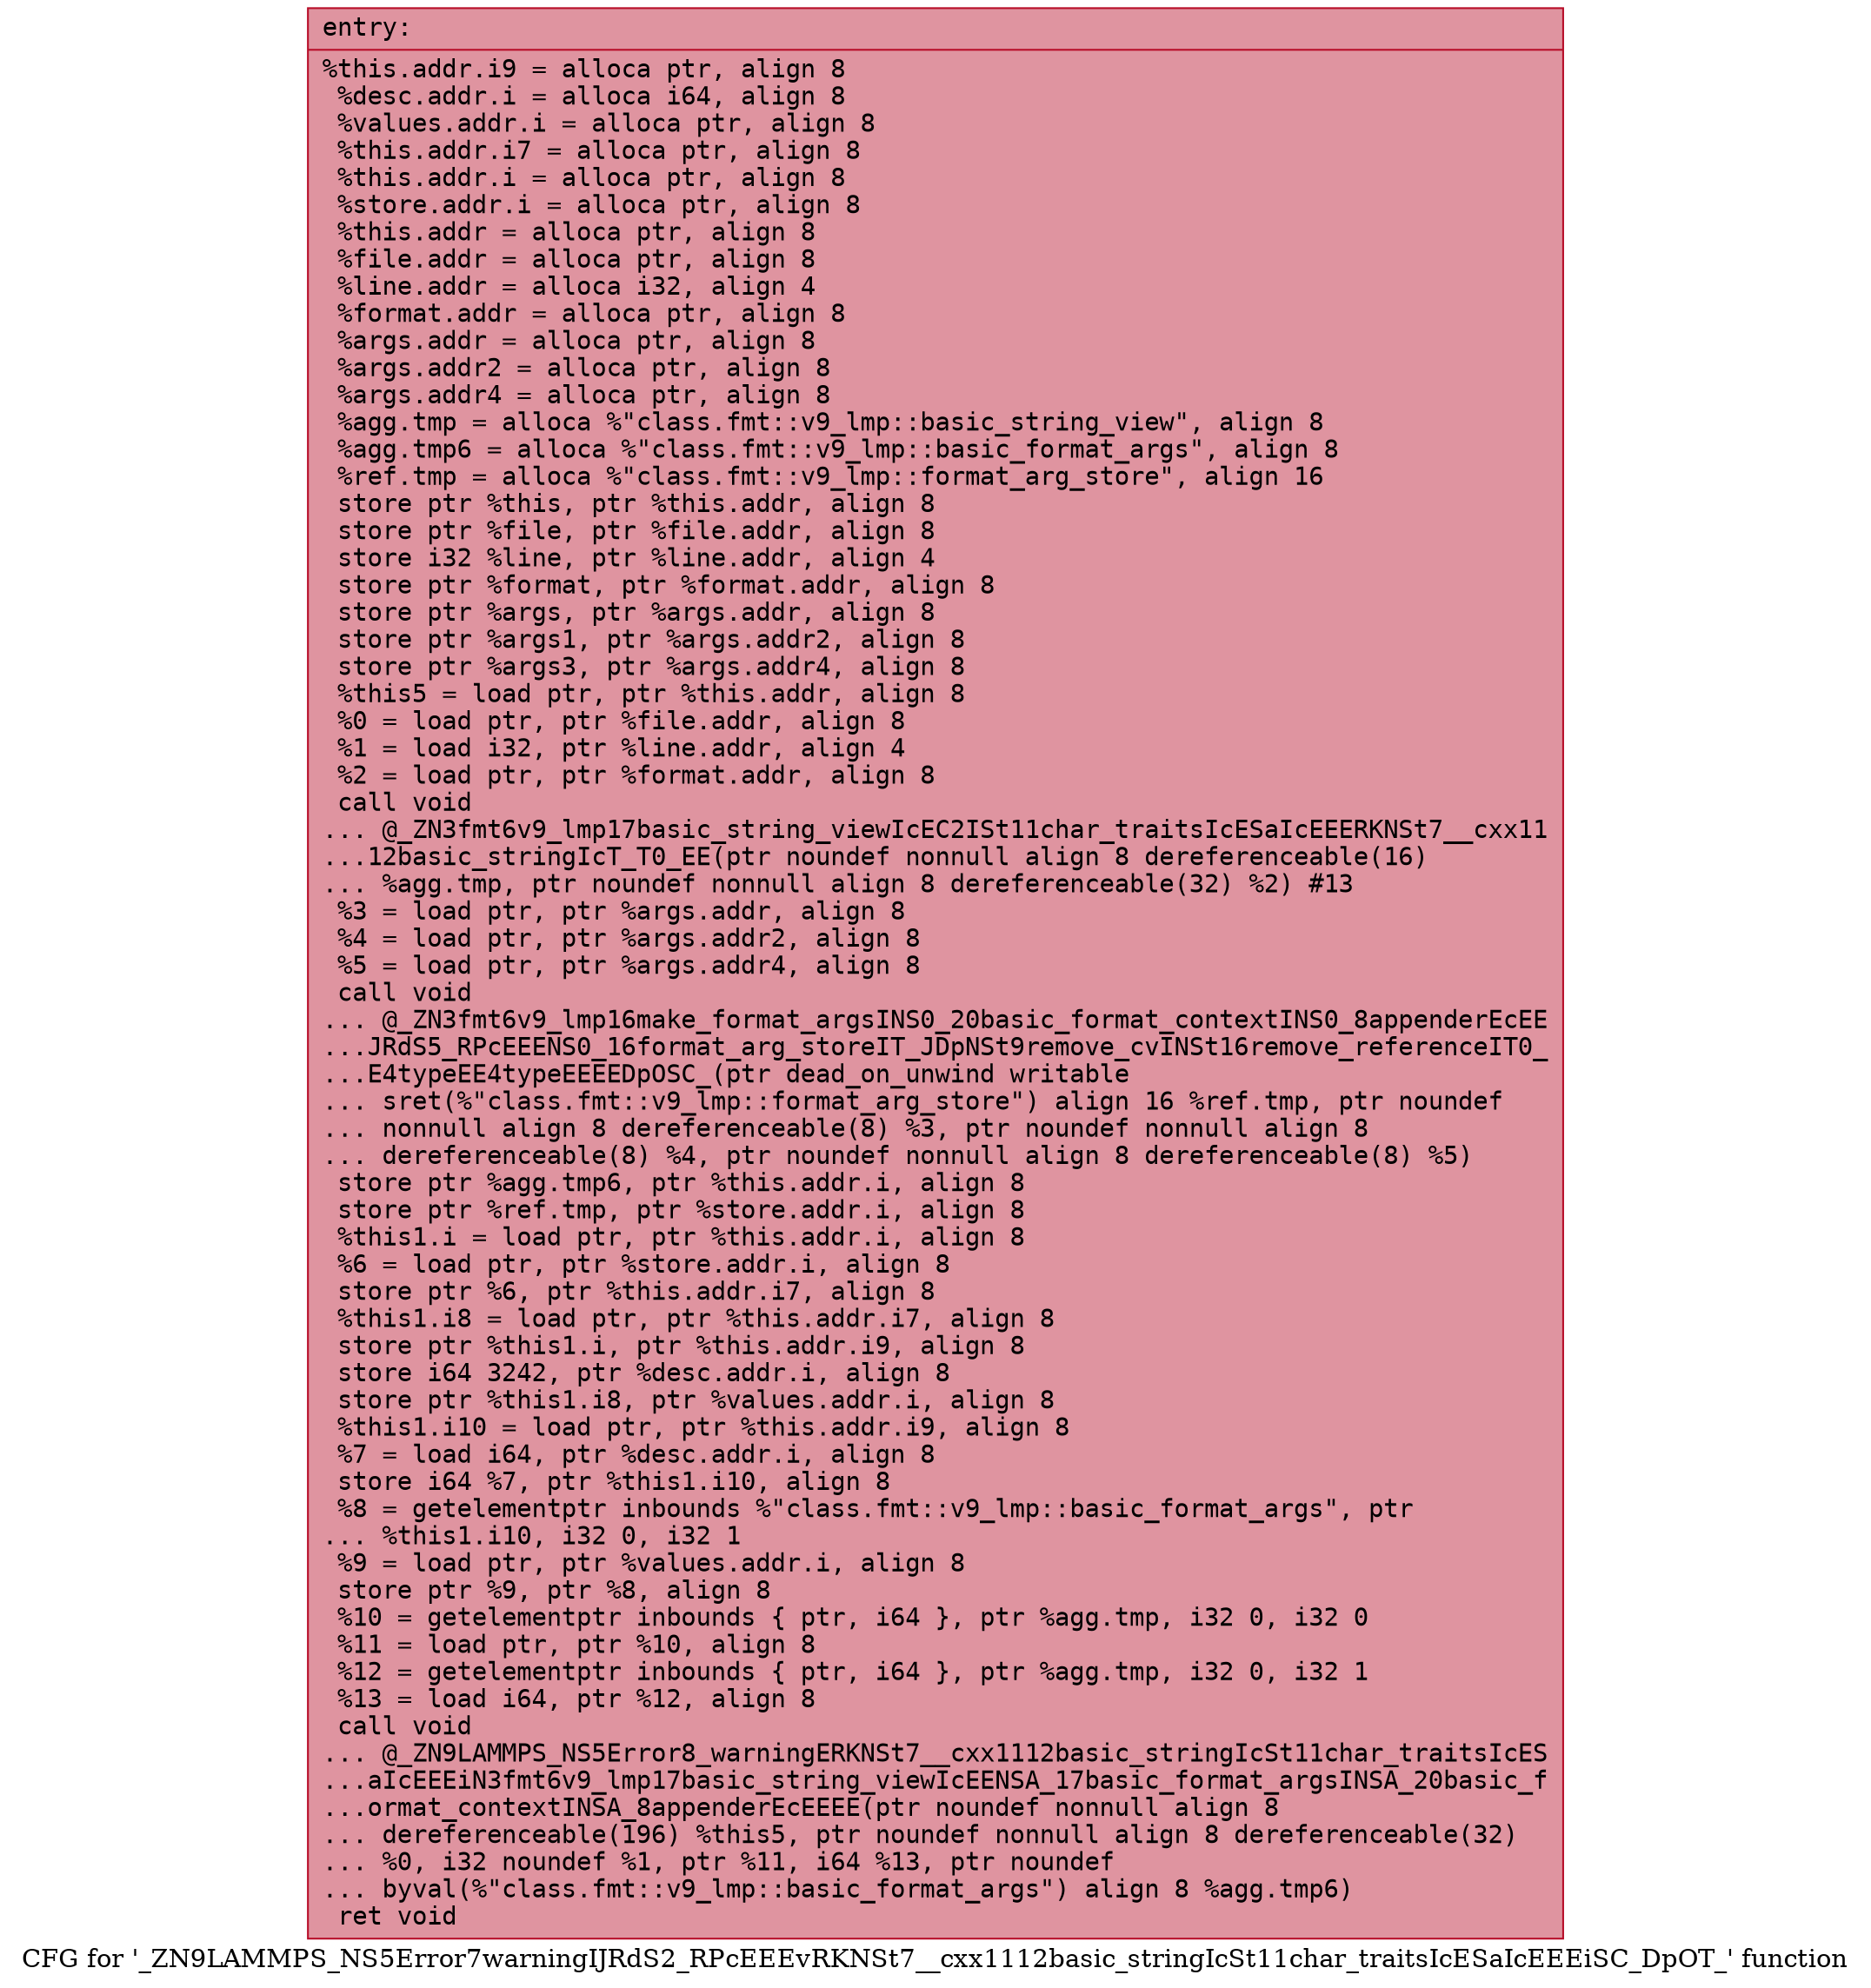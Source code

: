 digraph "CFG for '_ZN9LAMMPS_NS5Error7warningIJRdS2_RPcEEEvRKNSt7__cxx1112basic_stringIcSt11char_traitsIcESaIcEEEiSC_DpOT_' function" {
	label="CFG for '_ZN9LAMMPS_NS5Error7warningIJRdS2_RPcEEEvRKNSt7__cxx1112basic_stringIcSt11char_traitsIcESaIcEEEiSC_DpOT_' function";

	Node0x55ee27138910 [shape=record,color="#b70d28ff", style=filled, fillcolor="#b70d2870" fontname="Courier",label="{entry:\l|  %this.addr.i9 = alloca ptr, align 8\l  %desc.addr.i = alloca i64, align 8\l  %values.addr.i = alloca ptr, align 8\l  %this.addr.i7 = alloca ptr, align 8\l  %this.addr.i = alloca ptr, align 8\l  %store.addr.i = alloca ptr, align 8\l  %this.addr = alloca ptr, align 8\l  %file.addr = alloca ptr, align 8\l  %line.addr = alloca i32, align 4\l  %format.addr = alloca ptr, align 8\l  %args.addr = alloca ptr, align 8\l  %args.addr2 = alloca ptr, align 8\l  %args.addr4 = alloca ptr, align 8\l  %agg.tmp = alloca %\"class.fmt::v9_lmp::basic_string_view\", align 8\l  %agg.tmp6 = alloca %\"class.fmt::v9_lmp::basic_format_args\", align 8\l  %ref.tmp = alloca %\"class.fmt::v9_lmp::format_arg_store\", align 16\l  store ptr %this, ptr %this.addr, align 8\l  store ptr %file, ptr %file.addr, align 8\l  store i32 %line, ptr %line.addr, align 4\l  store ptr %format, ptr %format.addr, align 8\l  store ptr %args, ptr %args.addr, align 8\l  store ptr %args1, ptr %args.addr2, align 8\l  store ptr %args3, ptr %args.addr4, align 8\l  %this5 = load ptr, ptr %this.addr, align 8\l  %0 = load ptr, ptr %file.addr, align 8\l  %1 = load i32, ptr %line.addr, align 4\l  %2 = load ptr, ptr %format.addr, align 8\l  call void\l... @_ZN3fmt6v9_lmp17basic_string_viewIcEC2ISt11char_traitsIcESaIcEEERKNSt7__cxx11\l...12basic_stringIcT_T0_EE(ptr noundef nonnull align 8 dereferenceable(16)\l... %agg.tmp, ptr noundef nonnull align 8 dereferenceable(32) %2) #13\l  %3 = load ptr, ptr %args.addr, align 8\l  %4 = load ptr, ptr %args.addr2, align 8\l  %5 = load ptr, ptr %args.addr4, align 8\l  call void\l... @_ZN3fmt6v9_lmp16make_format_argsINS0_20basic_format_contextINS0_8appenderEcEE\l...JRdS5_RPcEEENS0_16format_arg_storeIT_JDpNSt9remove_cvINSt16remove_referenceIT0_\l...E4typeEE4typeEEEEDpOSC_(ptr dead_on_unwind writable\l... sret(%\"class.fmt::v9_lmp::format_arg_store\") align 16 %ref.tmp, ptr noundef\l... nonnull align 8 dereferenceable(8) %3, ptr noundef nonnull align 8\l... dereferenceable(8) %4, ptr noundef nonnull align 8 dereferenceable(8) %5)\l  store ptr %agg.tmp6, ptr %this.addr.i, align 8\l  store ptr %ref.tmp, ptr %store.addr.i, align 8\l  %this1.i = load ptr, ptr %this.addr.i, align 8\l  %6 = load ptr, ptr %store.addr.i, align 8\l  store ptr %6, ptr %this.addr.i7, align 8\l  %this1.i8 = load ptr, ptr %this.addr.i7, align 8\l  store ptr %this1.i, ptr %this.addr.i9, align 8\l  store i64 3242, ptr %desc.addr.i, align 8\l  store ptr %this1.i8, ptr %values.addr.i, align 8\l  %this1.i10 = load ptr, ptr %this.addr.i9, align 8\l  %7 = load i64, ptr %desc.addr.i, align 8\l  store i64 %7, ptr %this1.i10, align 8\l  %8 = getelementptr inbounds %\"class.fmt::v9_lmp::basic_format_args\", ptr\l... %this1.i10, i32 0, i32 1\l  %9 = load ptr, ptr %values.addr.i, align 8\l  store ptr %9, ptr %8, align 8\l  %10 = getelementptr inbounds \{ ptr, i64 \}, ptr %agg.tmp, i32 0, i32 0\l  %11 = load ptr, ptr %10, align 8\l  %12 = getelementptr inbounds \{ ptr, i64 \}, ptr %agg.tmp, i32 0, i32 1\l  %13 = load i64, ptr %12, align 8\l  call void\l... @_ZN9LAMMPS_NS5Error8_warningERKNSt7__cxx1112basic_stringIcSt11char_traitsIcES\l...aIcEEEiN3fmt6v9_lmp17basic_string_viewIcEENSA_17basic_format_argsINSA_20basic_f\l...ormat_contextINSA_8appenderEcEEEE(ptr noundef nonnull align 8\l... dereferenceable(196) %this5, ptr noundef nonnull align 8 dereferenceable(32)\l... %0, i32 noundef %1, ptr %11, i64 %13, ptr noundef\l... byval(%\"class.fmt::v9_lmp::basic_format_args\") align 8 %agg.tmp6)\l  ret void\l}"];
}
